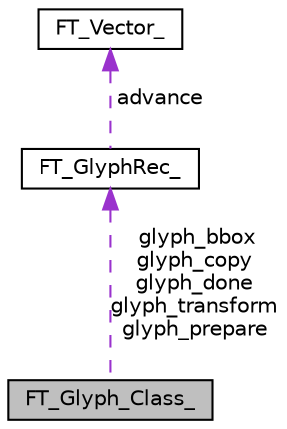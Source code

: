 digraph "FT_Glyph_Class_"
{
  edge [fontname="Helvetica",fontsize="10",labelfontname="Helvetica",labelfontsize="10"];
  node [fontname="Helvetica",fontsize="10",shape=record];
  Node1 [label="FT_Glyph_Class_",height=0.2,width=0.4,color="black", fillcolor="grey75", style="filled", fontcolor="black"];
  Node2 -> Node1 [dir="back",color="darkorchid3",fontsize="10",style="dashed",label=" glyph_bbox\nglyph_copy\nglyph_done\nglyph_transform\nglyph_prepare" ,fontname="Helvetica"];
  Node2 [label="FT_GlyphRec_",height=0.2,width=0.4,color="black", fillcolor="white", style="filled",URL="$struct_f_t___glyph_rec__.html"];
  Node3 -> Node2 [dir="back",color="darkorchid3",fontsize="10",style="dashed",label=" advance" ,fontname="Helvetica"];
  Node3 [label="FT_Vector_",height=0.2,width=0.4,color="black", fillcolor="white", style="filled",URL="$struct_f_t___vector__.html"];
}
